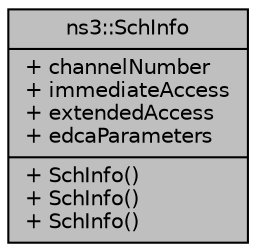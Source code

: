 digraph "ns3::SchInfo"
{
  edge [fontname="Helvetica",fontsize="10",labelfontname="Helvetica",labelfontsize="10"];
  node [fontname="Helvetica",fontsize="10",shape=record];
  Node1 [label="{ns3::SchInfo\n|+ channelNumber\l+ immediateAccess\l+ extendedAccess\l+ edcaParameters\l|+ SchInfo()\l+ SchInfo()\l+ SchInfo()\l}",height=0.2,width=0.4,color="black", fillcolor="grey75", style="filled", fontcolor="black"];
}
